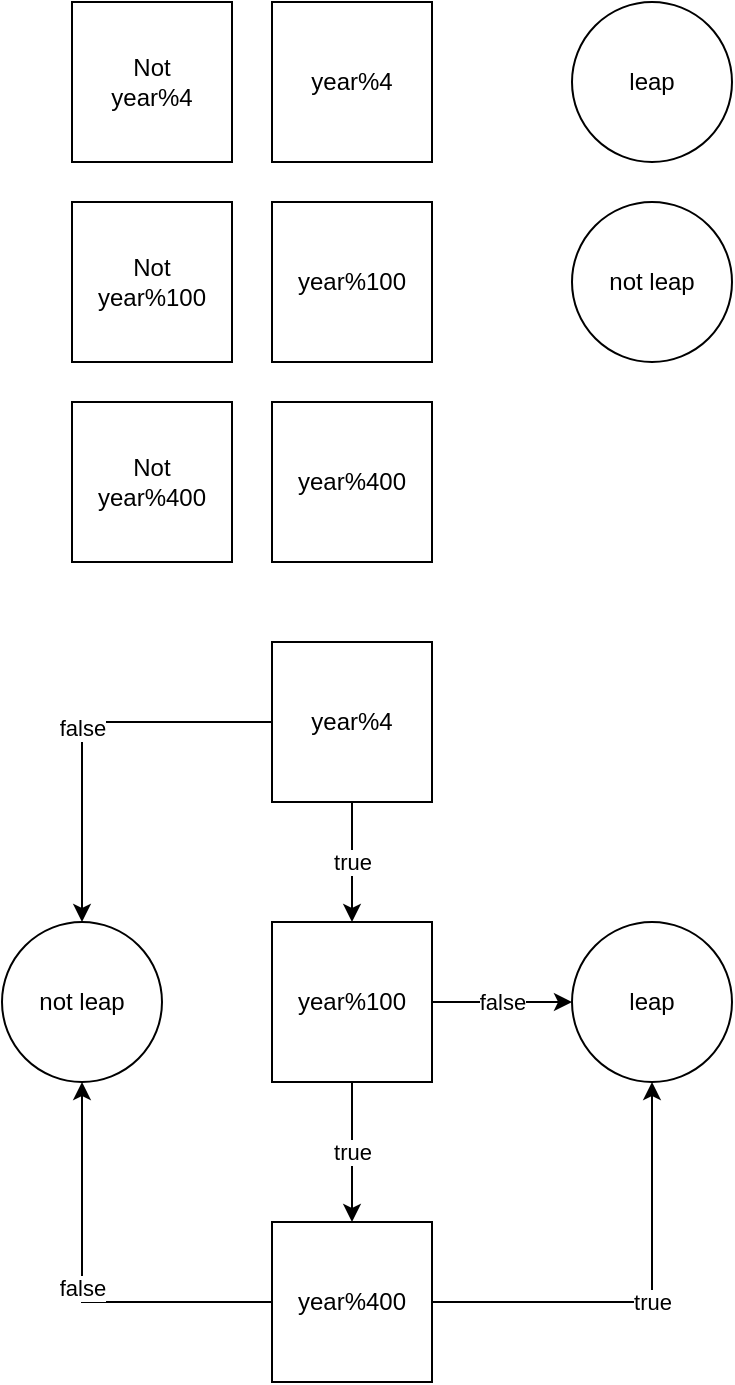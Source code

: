 <mxfile version="24.7.17">
  <diagram name="Page-1" id="ZtzYBoGJK9nUOE8xzGS0">
    <mxGraphModel dx="1050" dy="621" grid="1" gridSize="10" guides="1" tooltips="1" connect="1" arrows="1" fold="1" page="1" pageScale="1" pageWidth="850" pageHeight="1100" math="0" shadow="0">
      <root>
        <mxCell id="0" />
        <mxCell id="1" parent="0" />
        <mxCell id="APexV_3YmSOFn4lQZc1M-1" value="Not Leap&lt;div&gt;year%4&lt;/div&gt;" style="whiteSpace=wrap;html=1;aspect=fixed;" parent="1" vertex="1">
          <mxGeometry x="380" y="280" width="80" height="80" as="geometry" />
        </mxCell>
        <mxCell id="APexV_3YmSOFn4lQZc1M-2" value="Not&lt;div&gt;year%4&lt;/div&gt;" style="whiteSpace=wrap;html=1;aspect=fixed;" parent="1" vertex="1">
          <mxGeometry x="380" y="280" width="80" height="80" as="geometry" />
        </mxCell>
        <mxCell id="APexV_3YmSOFn4lQZc1M-3" value="Not&lt;div&gt;year%400&lt;/div&gt;" style="whiteSpace=wrap;html=1;aspect=fixed;" parent="1" vertex="1">
          <mxGeometry x="380" y="480" width="80" height="80" as="geometry" />
        </mxCell>
        <mxCell id="APexV_3YmSOFn4lQZc1M-4" value="Not&lt;div&gt;year%100&lt;/div&gt;" style="whiteSpace=wrap;html=1;aspect=fixed;" parent="1" vertex="1">
          <mxGeometry x="380" y="380" width="80" height="80" as="geometry" />
        </mxCell>
        <mxCell id="APexV_3YmSOFn4lQZc1M-5" value="&lt;div&gt;year%4&lt;/div&gt;" style="whiteSpace=wrap;html=1;aspect=fixed;" parent="1" vertex="1">
          <mxGeometry x="480" y="280" width="80" height="80" as="geometry" />
        </mxCell>
        <mxCell id="APexV_3YmSOFn4lQZc1M-6" value="&lt;div&gt;year%100&lt;/div&gt;" style="whiteSpace=wrap;html=1;aspect=fixed;" parent="1" vertex="1">
          <mxGeometry x="480" y="380" width="80" height="80" as="geometry" />
        </mxCell>
        <mxCell id="APexV_3YmSOFn4lQZc1M-7" value="&lt;div&gt;year%400&lt;/div&gt;" style="whiteSpace=wrap;html=1;aspect=fixed;" parent="1" vertex="1">
          <mxGeometry x="480" y="480" width="80" height="80" as="geometry" />
        </mxCell>
        <mxCell id="APexV_3YmSOFn4lQZc1M-8" value="not leap" style="ellipse;whiteSpace=wrap;html=1;aspect=fixed;" parent="1" vertex="1">
          <mxGeometry x="630" y="380" width="80" height="80" as="geometry" />
        </mxCell>
        <mxCell id="APexV_3YmSOFn4lQZc1M-9" value="leap" style="ellipse;whiteSpace=wrap;html=1;aspect=fixed;" parent="1" vertex="1">
          <mxGeometry x="630" y="280" width="80" height="80" as="geometry" />
        </mxCell>
        <mxCell id="APexV_3YmSOFn4lQZc1M-23" value="false" style="edgeStyle=orthogonalEdgeStyle;rounded=0;orthogonalLoop=1;jettySize=auto;html=1;" parent="1" source="APexV_3YmSOFn4lQZc1M-17" target="APexV_3YmSOFn4lQZc1M-30" edge="1">
          <mxGeometry relative="1" as="geometry">
            <mxPoint x="410" y="640" as="targetPoint" />
          </mxGeometry>
        </mxCell>
        <mxCell id="APexV_3YmSOFn4lQZc1M-29" value="true" style="edgeStyle=orthogonalEdgeStyle;rounded=0;orthogonalLoop=1;jettySize=auto;html=1;" parent="1" source="APexV_3YmSOFn4lQZc1M-17" target="APexV_3YmSOFn4lQZc1M-28" edge="1">
          <mxGeometry relative="1" as="geometry" />
        </mxCell>
        <mxCell id="APexV_3YmSOFn4lQZc1M-17" value="&lt;div&gt;year%4&lt;/div&gt;" style="whiteSpace=wrap;html=1;aspect=fixed;" parent="1" vertex="1">
          <mxGeometry x="480" y="600" width="80" height="80" as="geometry" />
        </mxCell>
        <mxCell id="APexV_3YmSOFn4lQZc1M-31" value="true" style="edgeStyle=orthogonalEdgeStyle;rounded=0;orthogonalLoop=1;jettySize=auto;html=1;" parent="1" source="APexV_3YmSOFn4lQZc1M-28" target="APexV_3YmSOFn4lQZc1M-33" edge="1">
          <mxGeometry relative="1" as="geometry" />
        </mxCell>
        <mxCell id="APexV_3YmSOFn4lQZc1M-45" value="false" style="edgeStyle=orthogonalEdgeStyle;rounded=0;orthogonalLoop=1;jettySize=auto;html=1;" parent="1" source="APexV_3YmSOFn4lQZc1M-33" target="APexV_3YmSOFn4lQZc1M-30" edge="1">
          <mxGeometry relative="1" as="geometry">
            <mxPoint x="350" y="910" as="targetPoint" />
          </mxGeometry>
        </mxCell>
        <mxCell id="APexV_3YmSOFn4lQZc1M-49" value="false" style="edgeStyle=orthogonalEdgeStyle;rounded=0;orthogonalLoop=1;jettySize=auto;html=1;" parent="1" source="APexV_3YmSOFn4lQZc1M-28" target="APexV_3YmSOFn4lQZc1M-35" edge="1">
          <mxGeometry relative="1" as="geometry">
            <mxPoint x="620" y="780" as="targetPoint" />
          </mxGeometry>
        </mxCell>
        <mxCell id="APexV_3YmSOFn4lQZc1M-28" value="&lt;div&gt;year%100&lt;/div&gt;" style="whiteSpace=wrap;html=1;aspect=fixed;" parent="1" vertex="1">
          <mxGeometry x="480" y="740" width="80" height="80" as="geometry" />
        </mxCell>
        <mxCell id="APexV_3YmSOFn4lQZc1M-30" value="not leap" style="ellipse;whiteSpace=wrap;html=1;" parent="1" vertex="1">
          <mxGeometry x="345" y="740" width="80" height="80" as="geometry" />
        </mxCell>
        <mxCell id="APexV_3YmSOFn4lQZc1M-36" value="true" style="edgeStyle=orthogonalEdgeStyle;rounded=0;orthogonalLoop=1;jettySize=auto;html=1;" parent="1" source="APexV_3YmSOFn4lQZc1M-33" target="APexV_3YmSOFn4lQZc1M-35" edge="1">
          <mxGeometry relative="1" as="geometry" />
        </mxCell>
        <mxCell id="APexV_3YmSOFn4lQZc1M-33" value="&lt;div&gt;year%400&lt;/div&gt;" style="whiteSpace=wrap;html=1;aspect=fixed;" parent="1" vertex="1">
          <mxGeometry x="480" y="890" width="80" height="80" as="geometry" />
        </mxCell>
        <mxCell id="APexV_3YmSOFn4lQZc1M-35" value="leap" style="ellipse;whiteSpace=wrap;html=1;" parent="1" vertex="1">
          <mxGeometry x="630" y="740" width="80" height="80" as="geometry" />
        </mxCell>
      </root>
    </mxGraphModel>
  </diagram>
</mxfile>

